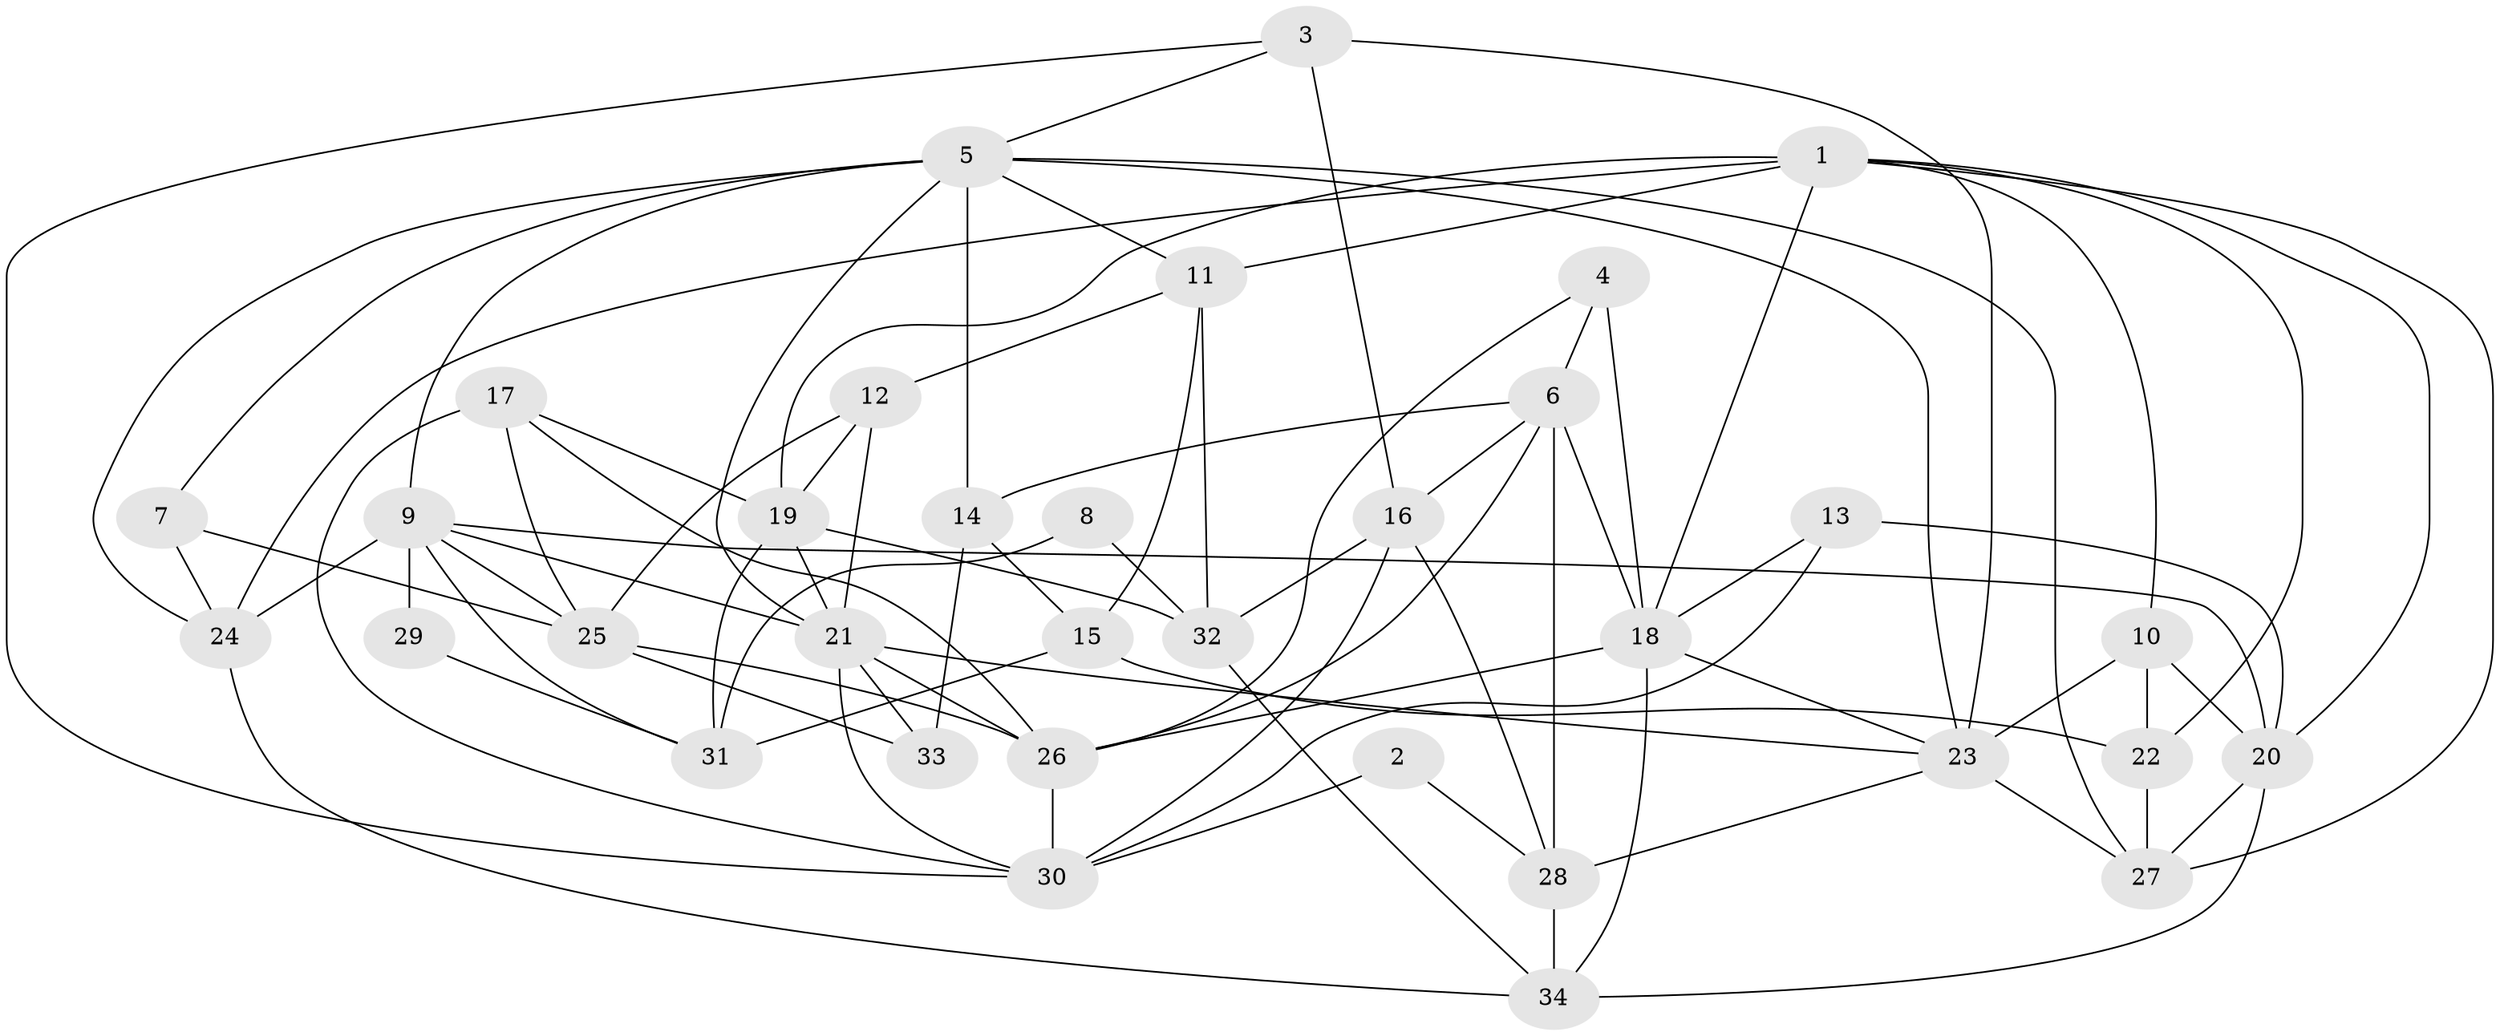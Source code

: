 // original degree distribution, {3: 0.23529411764705882, 4: 0.3235294117647059, 6: 0.08823529411764706, 5: 0.17647058823529413, 2: 0.1323529411764706, 7: 0.029411764705882353, 8: 0.014705882352941176}
// Generated by graph-tools (version 1.1) at 2025/02/03/09/25 03:02:15]
// undirected, 34 vertices, 85 edges
graph export_dot {
graph [start="1"]
  node [color=gray90,style=filled];
  1;
  2;
  3;
  4;
  5;
  6;
  7;
  8;
  9;
  10;
  11;
  12;
  13;
  14;
  15;
  16;
  17;
  18;
  19;
  20;
  21;
  22;
  23;
  24;
  25;
  26;
  27;
  28;
  29;
  30;
  31;
  32;
  33;
  34;
  1 -- 10 [weight=1.0];
  1 -- 11 [weight=1.0];
  1 -- 18 [weight=1.0];
  1 -- 19 [weight=1.0];
  1 -- 20 [weight=1.0];
  1 -- 22 [weight=1.0];
  1 -- 24 [weight=1.0];
  1 -- 27 [weight=1.0];
  2 -- 28 [weight=1.0];
  2 -- 30 [weight=1.0];
  3 -- 5 [weight=1.0];
  3 -- 16 [weight=1.0];
  3 -- 23 [weight=2.0];
  3 -- 30 [weight=1.0];
  4 -- 6 [weight=1.0];
  4 -- 18 [weight=2.0];
  4 -- 26 [weight=1.0];
  5 -- 7 [weight=1.0];
  5 -- 9 [weight=1.0];
  5 -- 11 [weight=1.0];
  5 -- 14 [weight=2.0];
  5 -- 21 [weight=1.0];
  5 -- 23 [weight=1.0];
  5 -- 24 [weight=1.0];
  5 -- 27 [weight=1.0];
  6 -- 14 [weight=1.0];
  6 -- 16 [weight=1.0];
  6 -- 18 [weight=1.0];
  6 -- 26 [weight=1.0];
  6 -- 28 [weight=2.0];
  7 -- 24 [weight=1.0];
  7 -- 25 [weight=1.0];
  8 -- 31 [weight=1.0];
  8 -- 32 [weight=1.0];
  9 -- 20 [weight=1.0];
  9 -- 21 [weight=1.0];
  9 -- 24 [weight=1.0];
  9 -- 25 [weight=1.0];
  9 -- 29 [weight=3.0];
  9 -- 31 [weight=1.0];
  10 -- 20 [weight=1.0];
  10 -- 22 [weight=1.0];
  10 -- 23 [weight=2.0];
  11 -- 12 [weight=1.0];
  11 -- 15 [weight=1.0];
  11 -- 32 [weight=2.0];
  12 -- 19 [weight=1.0];
  12 -- 21 [weight=1.0];
  12 -- 25 [weight=1.0];
  13 -- 18 [weight=1.0];
  13 -- 20 [weight=1.0];
  13 -- 30 [weight=1.0];
  14 -- 15 [weight=1.0];
  14 -- 33 [weight=2.0];
  15 -- 22 [weight=1.0];
  15 -- 31 [weight=2.0];
  16 -- 28 [weight=1.0];
  16 -- 30 [weight=2.0];
  16 -- 32 [weight=2.0];
  17 -- 19 [weight=1.0];
  17 -- 25 [weight=1.0];
  17 -- 26 [weight=1.0];
  17 -- 30 [weight=1.0];
  18 -- 23 [weight=1.0];
  18 -- 26 [weight=1.0];
  18 -- 34 [weight=1.0];
  19 -- 21 [weight=1.0];
  19 -- 31 [weight=1.0];
  19 -- 32 [weight=1.0];
  20 -- 27 [weight=1.0];
  20 -- 34 [weight=1.0];
  21 -- 23 [weight=1.0];
  21 -- 26 [weight=2.0];
  21 -- 30 [weight=2.0];
  21 -- 33 [weight=1.0];
  22 -- 27 [weight=1.0];
  23 -- 27 [weight=1.0];
  23 -- 28 [weight=1.0];
  24 -- 34 [weight=1.0];
  25 -- 26 [weight=1.0];
  25 -- 33 [weight=1.0];
  26 -- 30 [weight=1.0];
  28 -- 34 [weight=1.0];
  29 -- 31 [weight=1.0];
  32 -- 34 [weight=1.0];
}
